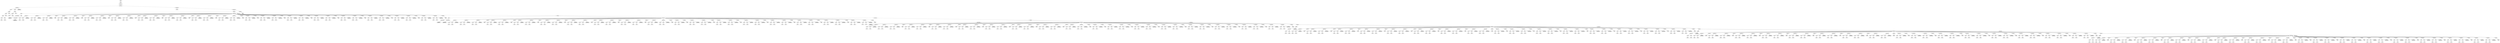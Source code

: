 digraph ASTGraph {
0 [ label="Program" ];
1 [ label="MainClass" ];
0 -> 1
2 [ label="BlockStatement" ];
1 -> 2
3 [ label="BlockStatement" ];
2 -> 3
4 [ label="MeggySetPixel" ];
3 -> 4
5 [ label="ByteCast" ];
4 -> 5
6 [ label="MinusExp" ];
5 -> 6
7 [ label="PlusExp" ];
6 -> 7
8 [ label="MulExp" ];
7 -> 8
9 [ label="ByteCast" ];
8 -> 9
10 [ label="IntLiteral\n0" ];
9 -> 10
11 [ label="ByteCast" ];
8 -> 11
12 [ label="IntLiteral\n0" ];
11 -> 12
13 [ label="IntLiteral\n0" ];
7 -> 13
14 [ label="IntLiteral\n0" ];
6 -> 14
15 [ label="ByteCast" ];
4 -> 15
16 [ label="MinusExp" ];
15 -> 16
17 [ label="MinusExp" ];
16 -> 17
18 [ label="IntLiteral\n4" ];
17 -> 18
19 [ label="IntLiteral\n3" ];
17 -> 19
20 [ label="IntLiteral\n1" ];
16 -> 20
21 [ label="ColorLiteral\nMeggy.Color.RED" ];
4 -> 21
22 [ label="WhileStatement" ];
3 -> 22
23 [ label="TrueLiteral\ntrue" ];
22 -> 23
24 [ label="BlockStatement" ];
22 -> 24
25 [ label="IfStatement" ];
24 -> 25
26 [ label="AndExp" ];
25 -> 26
27 [ label="MeggyCheckButton" ];
26 -> 27
28 [ label="ButtonLiteral\nMeggy.Button.Up" ];
27 -> 28
29 [ label="NotExp" ];
26 -> 29
30 [ label="MeggyCheckButton" ];
29 -> 30
31 [ label="ButtonLiteral\nMeggy.Button.Right" ];
30 -> 31
32 [ label="BlockStatement" ];
25 -> 32
33 [ label="MeggySetPixel" ];
32 -> 33
34 [ label="ByteCast" ];
33 -> 34
35 [ label="IntLiteral\n0" ];
34 -> 35
36 [ label="ByteCast" ];
33 -> 36
37 [ label="IntLiteral\n0" ];
36 -> 37
38 [ label="ColorLiteral\nMeggy.Color.DARK" ];
33 -> 38
39 [ label="MeggySetPixel" ];
32 -> 39
40 [ label="ByteCast" ];
39 -> 40
41 [ label="IntLiteral\n0" ];
40 -> 41
42 [ label="ByteCast" ];
39 -> 42
43 [ label="IntLiteral\n4" ];
42 -> 43
44 [ label="ColorLiteral\nMeggy.Color.DARK" ];
39 -> 44
45 [ label="MeggySetPixel" ];
32 -> 45
46 [ label="ByteCast" ];
45 -> 46
47 [ label="IntLiteral\n0" ];
46 -> 47
48 [ label="ByteCast" ];
45 -> 48
49 [ label="IntLiteral\n7" ];
48 -> 49
50 [ label="ColorLiteral\nMeggy.Color.RED" ];
45 -> 50
51 [ label="MeggyDelay" ];
32 -> 51
52 [ label="IntLiteral\n256" ];
51 -> 52
53 [ label="MeggySetPixel" ];
32 -> 53
54 [ label="ByteCast" ];
53 -> 54
55 [ label="IntLiteral\n1" ];
54 -> 55
56 [ label="ByteCast" ];
53 -> 56
57 [ label="IntLiteral\n7" ];
56 -> 57
58 [ label="ColorLiteral\nMeggy.Color.RED" ];
53 -> 58
59 [ label="MeggySetPixel" ];
32 -> 59
60 [ label="ByteCast" ];
59 -> 60
61 [ label="IntLiteral\n0" ];
60 -> 61
62 [ label="ByteCast" ];
59 -> 62
63 [ label="IntLiteral\n7" ];
62 -> 63
64 [ label="ColorLiteral\nMeggy.Color.DARK" ];
59 -> 64
65 [ label="MeggyDelay" ];
32 -> 65
66 [ label="IntLiteral\n256" ];
65 -> 66
67 [ label="MeggySetPixel" ];
32 -> 67
68 [ label="ByteCast" ];
67 -> 68
69 [ label="IntLiteral\n2" ];
68 -> 69
70 [ label="ByteCast" ];
67 -> 70
71 [ label="IntLiteral\n7" ];
70 -> 71
72 [ label="ColorLiteral\nMeggy.Color.RED" ];
67 -> 72
73 [ label="MeggySetPixel" ];
32 -> 73
74 [ label="ByteCast" ];
73 -> 74
75 [ label="IntLiteral\n1" ];
74 -> 75
76 [ label="ByteCast" ];
73 -> 76
77 [ label="IntLiteral\n7" ];
76 -> 77
78 [ label="ColorLiteral\nMeggy.Color.DARK" ];
73 -> 78
79 [ label="MeggyDelay" ];
32 -> 79
80 [ label="IntLiteral\n256" ];
79 -> 80
81 [ label="MeggySetPixel" ];
32 -> 81
82 [ label="ByteCast" ];
81 -> 82
83 [ label="IntLiteral\n3" ];
82 -> 83
84 [ label="ByteCast" ];
81 -> 84
85 [ label="IntLiteral\n7" ];
84 -> 85
86 [ label="ColorLiteral\nMeggy.Color.RED" ];
81 -> 86
87 [ label="MeggySetPixel" ];
32 -> 87
88 [ label="ByteCast" ];
87 -> 88
89 [ label="IntLiteral\n2" ];
88 -> 89
90 [ label="ByteCast" ];
87 -> 90
91 [ label="IntLiteral\n7" ];
90 -> 91
92 [ label="ColorLiteral\nMeggy.Color.DARK" ];
87 -> 92
93 [ label="MeggyDelay" ];
32 -> 93
94 [ label="IntLiteral\n256" ];
93 -> 94
95 [ label="MeggySetPixel" ];
32 -> 95
96 [ label="ByteCast" ];
95 -> 96
97 [ label="IntLiteral\n4" ];
96 -> 97
98 [ label="ByteCast" ];
95 -> 98
99 [ label="IntLiteral\n7" ];
98 -> 99
100 [ label="ColorLiteral\nMeggy.Color.RED" ];
95 -> 100
101 [ label="MeggySetPixel" ];
32 -> 101
102 [ label="ByteCast" ];
101 -> 102
103 [ label="IntLiteral\n3" ];
102 -> 103
104 [ label="ByteCast" ];
101 -> 104
105 [ label="IntLiteral\n7" ];
104 -> 105
106 [ label="ColorLiteral\nMeggy.Color.DARK" ];
101 -> 106
107 [ label="MeggyDelay" ];
32 -> 107
108 [ label="IntLiteral\n256" ];
107 -> 108
109 [ label="MeggySetPixel" ];
32 -> 109
110 [ label="ByteCast" ];
109 -> 110
111 [ label="IntLiteral\n5" ];
110 -> 111
112 [ label="ByteCast" ];
109 -> 112
113 [ label="IntLiteral\n7" ];
112 -> 113
114 [ label="ColorLiteral\nMeggy.Color.RED" ];
109 -> 114
115 [ label="MeggySetPixel" ];
32 -> 115
116 [ label="ByteCast" ];
115 -> 116
117 [ label="IntLiteral\n4" ];
116 -> 117
118 [ label="ByteCast" ];
115 -> 118
119 [ label="IntLiteral\n7" ];
118 -> 119
120 [ label="ColorLiteral\nMeggy.Color.DARK" ];
115 -> 120
121 [ label="MeggyDelay" ];
32 -> 121
122 [ label="IntLiteral\n256" ];
121 -> 122
123 [ label="MeggySetPixel" ];
32 -> 123
124 [ label="ByteCast" ];
123 -> 124
125 [ label="IntLiteral\n6" ];
124 -> 125
126 [ label="ByteCast" ];
123 -> 126
127 [ label="IntLiteral\n7" ];
126 -> 127
128 [ label="ColorLiteral\nMeggy.Color.RED" ];
123 -> 128
129 [ label="MeggySetPixel" ];
32 -> 129
130 [ label="ByteCast" ];
129 -> 130
131 [ label="IntLiteral\n5" ];
130 -> 131
132 [ label="ByteCast" ];
129 -> 132
133 [ label="IntLiteral\n7" ];
132 -> 133
134 [ label="ColorLiteral\nMeggy.Color.DARK" ];
129 -> 134
135 [ label="MeggyDelay" ];
32 -> 135
136 [ label="IntLiteral\n256" ];
135 -> 136
137 [ label="MeggySetPixel" ];
32 -> 137
138 [ label="ByteCast" ];
137 -> 138
139 [ label="IntLiteral\n7" ];
138 -> 139
140 [ label="ByteCast" ];
137 -> 140
141 [ label="IntLiteral\n7" ];
140 -> 141
142 [ label="ColorLiteral\nMeggy.Color.RED" ];
137 -> 142
143 [ label="MeggySetPixel" ];
32 -> 143
144 [ label="ByteCast" ];
143 -> 144
145 [ label="IntLiteral\n6" ];
144 -> 145
146 [ label="ByteCast" ];
143 -> 146
147 [ label="IntLiteral\n7" ];
146 -> 147
148 [ label="ColorLiteral\nMeggy.Color.DARK" ];
143 -> 148
149 [ label="MeggyDelay" ];
32 -> 149
150 [ label="IntLiteral\n256" ];
149 -> 150
151 [ label="MeggySetPixel" ];
32 -> 151
152 [ label="ByteCast" ];
151 -> 152
153 [ label="IntLiteral\n7" ];
152 -> 153
154 [ label="ByteCast" ];
151 -> 154
155 [ label="IntLiteral\n7" ];
154 -> 155
156 [ label="ColorLiteral\nMeggy.Color.RED" ];
151 -> 156
157 [ label="MeggyDelay" ];
32 -> 157
158 [ label="IntLiteral\n256" ];
157 -> 158
159 [ label="MeggySetPixel" ];
32 -> 159
160 [ label="ByteCast" ];
159 -> 160
161 [ label="IntLiteral\n6" ];
160 -> 161
162 [ label="ByteCast" ];
159 -> 162
163 [ label="IntLiteral\n7" ];
162 -> 163
164 [ label="ColorLiteral\nMeggy.Color.RED" ];
159 -> 164
165 [ label="MeggySetPixel" ];
32 -> 165
166 [ label="ByteCast" ];
165 -> 166
167 [ label="IntLiteral\n7" ];
166 -> 167
168 [ label="ByteCast" ];
165 -> 168
169 [ label="IntLiteral\n7" ];
168 -> 169
170 [ label="ColorLiteral\nMeggy.Color.DARK" ];
165 -> 170
171 [ label="MeggyDelay" ];
32 -> 171
172 [ label="IntLiteral\n256" ];
171 -> 172
173 [ label="MeggySetPixel" ];
32 -> 173
174 [ label="ByteCast" ];
173 -> 174
175 [ label="IntLiteral\n5" ];
174 -> 175
176 [ label="ByteCast" ];
173 -> 176
177 [ label="IntLiteral\n7" ];
176 -> 177
178 [ label="ColorLiteral\nMeggy.Color.RED" ];
173 -> 178
179 [ label="MeggySetPixel" ];
32 -> 179
180 [ label="ByteCast" ];
179 -> 180
181 [ label="IntLiteral\n6" ];
180 -> 181
182 [ label="ByteCast" ];
179 -> 182
183 [ label="IntLiteral\n7" ];
182 -> 183
184 [ label="ColorLiteral\nMeggy.Color.DARK" ];
179 -> 184
185 [ label="MeggyDelay" ];
32 -> 185
186 [ label="IntLiteral\n256" ];
185 -> 186
187 [ label="MeggySetPixel" ];
32 -> 187
188 [ label="ByteCast" ];
187 -> 188
189 [ label="IntLiteral\n4" ];
188 -> 189
190 [ label="ByteCast" ];
187 -> 190
191 [ label="IntLiteral\n7" ];
190 -> 191
192 [ label="ColorLiteral\nMeggy.Color.RED" ];
187 -> 192
193 [ label="MeggySetPixel" ];
32 -> 193
194 [ label="ByteCast" ];
193 -> 194
195 [ label="IntLiteral\n5" ];
194 -> 195
196 [ label="ByteCast" ];
193 -> 196
197 [ label="IntLiteral\n7" ];
196 -> 197
198 [ label="ColorLiteral\nMeggy.Color.DARK" ];
193 -> 198
199 [ label="MeggyDelay" ];
32 -> 199
200 [ label="IntLiteral\n256" ];
199 -> 200
201 [ label="MeggySetPixel" ];
32 -> 201
202 [ label="ByteCast" ];
201 -> 202
203 [ label="IntLiteral\n3" ];
202 -> 203
204 [ label="ByteCast" ];
201 -> 204
205 [ label="IntLiteral\n7" ];
204 -> 205
206 [ label="ColorLiteral\nMeggy.Color.RED" ];
201 -> 206
207 [ label="MeggySetPixel" ];
32 -> 207
208 [ label="ByteCast" ];
207 -> 208
209 [ label="IntLiteral\n4" ];
208 -> 209
210 [ label="ByteCast" ];
207 -> 210
211 [ label="IntLiteral\n7" ];
210 -> 211
212 [ label="ColorLiteral\nMeggy.Color.DARK" ];
207 -> 212
213 [ label="MeggyDelay" ];
32 -> 213
214 [ label="IntLiteral\n256" ];
213 -> 214
215 [ label="MeggySetPixel" ];
32 -> 215
216 [ label="ByteCast" ];
215 -> 216
217 [ label="IntLiteral\n2" ];
216 -> 217
218 [ label="ByteCast" ];
215 -> 218
219 [ label="IntLiteral\n7" ];
218 -> 219
220 [ label="ColorLiteral\nMeggy.Color.RED" ];
215 -> 220
221 [ label="MeggySetPixel" ];
32 -> 221
222 [ label="ByteCast" ];
221 -> 222
223 [ label="IntLiteral\n3" ];
222 -> 223
224 [ label="ByteCast" ];
221 -> 224
225 [ label="IntLiteral\n7" ];
224 -> 225
226 [ label="ColorLiteral\nMeggy.Color.DARK" ];
221 -> 226
227 [ label="MeggyDelay" ];
32 -> 227
228 [ label="IntLiteral\n256" ];
227 -> 228
229 [ label="MeggySetPixel" ];
32 -> 229
230 [ label="ByteCast" ];
229 -> 230
231 [ label="IntLiteral\n1" ];
230 -> 231
232 [ label="ByteCast" ];
229 -> 232
233 [ label="IntLiteral\n7" ];
232 -> 233
234 [ label="ColorLiteral\nMeggy.Color.RED" ];
229 -> 234
235 [ label="MeggySetPixel" ];
32 -> 235
236 [ label="ByteCast" ];
235 -> 236
237 [ label="IntLiteral\n2" ];
236 -> 237
238 [ label="ByteCast" ];
235 -> 238
239 [ label="IntLiteral\n7" ];
238 -> 239
240 [ label="ColorLiteral\nMeggy.Color.DARK" ];
235 -> 240
241 [ label="MeggyDelay" ];
32 -> 241
242 [ label="IntLiteral\n256" ];
241 -> 242
243 [ label="MeggySetPixel" ];
32 -> 243
244 [ label="ByteCast" ];
243 -> 244
245 [ label="IntLiteral\n0" ];
244 -> 245
246 [ label="ByteCast" ];
243 -> 246
247 [ label="IntLiteral\n7" ];
246 -> 247
248 [ label="ColorLiteral\nMeggy.Color.RED" ];
243 -> 248
249 [ label="MeggySetPixel" ];
32 -> 249
250 [ label="ByteCast" ];
249 -> 250
251 [ label="IntLiteral\n1" ];
250 -> 251
252 [ label="ByteCast" ];
249 -> 252
253 [ label="IntLiteral\n7" ];
252 -> 253
254 [ label="ColorLiteral\nMeggy.Color.DARK" ];
249 -> 254
255 [ label="MeggyDelay" ];
32 -> 255
256 [ label="IntLiteral\n256" ];
255 -> 256
257 [ label="BlockStatement" ];
25 -> 257
258 [ label="IfStatement" ];
257 -> 258
259 [ label="AndExp" ];
258 -> 259
260 [ label="MeggyCheckButton" ];
259 -> 260
261 [ label="ButtonLiteral\nMeggy.Button.Up" ];
260 -> 261
262 [ label="MeggyCheckButton" ];
259 -> 262
263 [ label="ButtonLiteral\nMeggy.Button.Right" ];
262 -> 263
264 [ label="BlockStatement" ];
258 -> 264
265 [ label="MeggySetPixel" ];
264 -> 265
266 [ label="ByteCast" ];
265 -> 266
267 [ label="IntLiteral\n0" ];
266 -> 267
268 [ label="ByteCast" ];
265 -> 268
269 [ label="IntLiteral\n0" ];
268 -> 269
270 [ label="ColorLiteral\nMeggy.Color.DARK" ];
265 -> 270
271 [ label="MeggySetPixel" ];
264 -> 271
272 [ label="ByteCast" ];
271 -> 272
273 [ label="IntLiteral\n0" ];
272 -> 273
274 [ label="ByteCast" ];
271 -> 274
275 [ label="IntLiteral\n7" ];
274 -> 275
276 [ label="ColorLiteral\nMeggy.Color.DARK" ];
271 -> 276
277 [ label="MeggySetPixel" ];
264 -> 277
278 [ label="ByteCast" ];
277 -> 278
279 [ label="IntLiteral\n0" ];
278 -> 279
280 [ label="ByteCast" ];
277 -> 280
281 [ label="IntLiteral\n4" ];
280 -> 281
282 [ label="ColorLiteral\nMeggy.Color.RED" ];
277 -> 282
283 [ label="MeggyDelay" ];
264 -> 283
284 [ label="IntLiteral\n256" ];
283 -> 284
285 [ label="MeggySetPixel" ];
264 -> 285
286 [ label="ByteCast" ];
285 -> 286
287 [ label="IntLiteral\n1" ];
286 -> 287
288 [ label="ByteCast" ];
285 -> 288
289 [ label="IntLiteral\n4" ];
288 -> 289
290 [ label="ColorLiteral\nMeggy.Color.RED" ];
285 -> 290
291 [ label="MeggySetPixel" ];
264 -> 291
292 [ label="ByteCast" ];
291 -> 292
293 [ label="IntLiteral\n0" ];
292 -> 293
294 [ label="ByteCast" ];
291 -> 294
295 [ label="IntLiteral\n4" ];
294 -> 295
296 [ label="ColorLiteral\nMeggy.Color.DARK" ];
291 -> 296
297 [ label="MeggyDelay" ];
264 -> 297
298 [ label="IntLiteral\n256" ];
297 -> 298
299 [ label="MeggySetPixel" ];
264 -> 299
300 [ label="ByteCast" ];
299 -> 300
301 [ label="IntLiteral\n2" ];
300 -> 301
302 [ label="ByteCast" ];
299 -> 302
303 [ label="IntLiteral\n4" ];
302 -> 303
304 [ label="ColorLiteral\nMeggy.Color.RED" ];
299 -> 304
305 [ label="MeggySetPixel" ];
264 -> 305
306 [ label="ByteCast" ];
305 -> 306
307 [ label="IntLiteral\n1" ];
306 -> 307
308 [ label="ByteCast" ];
305 -> 308
309 [ label="IntLiteral\n4" ];
308 -> 309
310 [ label="ColorLiteral\nMeggy.Color.DARK" ];
305 -> 310
311 [ label="MeggyDelay" ];
264 -> 311
312 [ label="IntLiteral\n256" ];
311 -> 312
313 [ label="MeggySetPixel" ];
264 -> 313
314 [ label="ByteCast" ];
313 -> 314
315 [ label="IntLiteral\n3" ];
314 -> 315
316 [ label="ByteCast" ];
313 -> 316
317 [ label="IntLiteral\n4" ];
316 -> 317
318 [ label="ColorLiteral\nMeggy.Color.RED" ];
313 -> 318
319 [ label="MeggySetPixel" ];
264 -> 319
320 [ label="ByteCast" ];
319 -> 320
321 [ label="IntLiteral\n2" ];
320 -> 321
322 [ label="ByteCast" ];
319 -> 322
323 [ label="IntLiteral\n4" ];
322 -> 323
324 [ label="ColorLiteral\nMeggy.Color.DARK" ];
319 -> 324
325 [ label="MeggyDelay" ];
264 -> 325
326 [ label="IntLiteral\n256" ];
325 -> 326
327 [ label="MeggySetPixel" ];
264 -> 327
328 [ label="ByteCast" ];
327 -> 328
329 [ label="IntLiteral\n4" ];
328 -> 329
330 [ label="ByteCast" ];
327 -> 330
331 [ label="IntLiteral\n4" ];
330 -> 331
332 [ label="ColorLiteral\nMeggy.Color.RED" ];
327 -> 332
333 [ label="MeggySetPixel" ];
264 -> 333
334 [ label="ByteCast" ];
333 -> 334
335 [ label="IntLiteral\n3" ];
334 -> 335
336 [ label="ByteCast" ];
333 -> 336
337 [ label="IntLiteral\n4" ];
336 -> 337
338 [ label="ColorLiteral\nMeggy.Color.DARK" ];
333 -> 338
339 [ label="MeggyDelay" ];
264 -> 339
340 [ label="IntLiteral\n256" ];
339 -> 340
341 [ label="MeggySetPixel" ];
264 -> 341
342 [ label="ByteCast" ];
341 -> 342
343 [ label="IntLiteral\n5" ];
342 -> 343
344 [ label="ByteCast" ];
341 -> 344
345 [ label="IntLiteral\n4" ];
344 -> 345
346 [ label="ColorLiteral\nMeggy.Color.RED" ];
341 -> 346
347 [ label="MeggySetPixel" ];
264 -> 347
348 [ label="ByteCast" ];
347 -> 348
349 [ label="IntLiteral\n4" ];
348 -> 349
350 [ label="ByteCast" ];
347 -> 350
351 [ label="IntLiteral\n4" ];
350 -> 351
352 [ label="ColorLiteral\nMeggy.Color.DARK" ];
347 -> 352
353 [ label="MeggyDelay" ];
264 -> 353
354 [ label="IntLiteral\n256" ];
353 -> 354
355 [ label="MeggySetPixel" ];
264 -> 355
356 [ label="ByteCast" ];
355 -> 356
357 [ label="IntLiteral\n6" ];
356 -> 357
358 [ label="ByteCast" ];
355 -> 358
359 [ label="IntLiteral\n4" ];
358 -> 359
360 [ label="ColorLiteral\nMeggy.Color.RED" ];
355 -> 360
361 [ label="MeggySetPixel" ];
264 -> 361
362 [ label="ByteCast" ];
361 -> 362
363 [ label="IntLiteral\n5" ];
362 -> 363
364 [ label="ByteCast" ];
361 -> 364
365 [ label="IntLiteral\n4" ];
364 -> 365
366 [ label="ColorLiteral\nMeggy.Color.DARK" ];
361 -> 366
367 [ label="MeggyDelay" ];
264 -> 367
368 [ label="IntLiteral\n256" ];
367 -> 368
369 [ label="MeggySetPixel" ];
264 -> 369
370 [ label="ByteCast" ];
369 -> 370
371 [ label="IntLiteral\n7" ];
370 -> 371
372 [ label="ByteCast" ];
369 -> 372
373 [ label="IntLiteral\n4" ];
372 -> 373
374 [ label="ColorLiteral\nMeggy.Color.RED" ];
369 -> 374
375 [ label="MeggySetPixel" ];
264 -> 375
376 [ label="ByteCast" ];
375 -> 376
377 [ label="IntLiteral\n6" ];
376 -> 377
378 [ label="ByteCast" ];
375 -> 378
379 [ label="IntLiteral\n4" ];
378 -> 379
380 [ label="ColorLiteral\nMeggy.Color.DARK" ];
375 -> 380
381 [ label="MeggyDelay" ];
264 -> 381
382 [ label="IntLiteral\n256" ];
381 -> 382
383 [ label="MeggySetPixel" ];
264 -> 383
384 [ label="ByteCast" ];
383 -> 384
385 [ label="IntLiteral\n7" ];
384 -> 385
386 [ label="ByteCast" ];
383 -> 386
387 [ label="IntLiteral\n4" ];
386 -> 387
388 [ label="ColorLiteral\nMeggy.Color.RED" ];
383 -> 388
389 [ label="MeggyDelay" ];
264 -> 389
390 [ label="IntLiteral\n256" ];
389 -> 390
391 [ label="MeggySetPixel" ];
264 -> 391
392 [ label="ByteCast" ];
391 -> 392
393 [ label="IntLiteral\n6" ];
392 -> 393
394 [ label="ByteCast" ];
391 -> 394
395 [ label="IntLiteral\n4" ];
394 -> 395
396 [ label="ColorLiteral\nMeggy.Color.RED" ];
391 -> 396
397 [ label="MeggySetPixel" ];
264 -> 397
398 [ label="ByteCast" ];
397 -> 398
399 [ label="IntLiteral\n7" ];
398 -> 399
400 [ label="ByteCast" ];
397 -> 400
401 [ label="IntLiteral\n4" ];
400 -> 401
402 [ label="ColorLiteral\nMeggy.Color.DARK" ];
397 -> 402
403 [ label="MeggyDelay" ];
264 -> 403
404 [ label="IntLiteral\n256" ];
403 -> 404
405 [ label="MeggySetPixel" ];
264 -> 405
406 [ label="ByteCast" ];
405 -> 406
407 [ label="IntLiteral\n5" ];
406 -> 407
408 [ label="ByteCast" ];
405 -> 408
409 [ label="IntLiteral\n4" ];
408 -> 409
410 [ label="ColorLiteral\nMeggy.Color.RED" ];
405 -> 410
411 [ label="MeggySetPixel" ];
264 -> 411
412 [ label="ByteCast" ];
411 -> 412
413 [ label="IntLiteral\n6" ];
412 -> 413
414 [ label="ByteCast" ];
411 -> 414
415 [ label="IntLiteral\n4" ];
414 -> 415
416 [ label="ColorLiteral\nMeggy.Color.DARK" ];
411 -> 416
417 [ label="MeggyDelay" ];
264 -> 417
418 [ label="IntLiteral\n256" ];
417 -> 418
419 [ label="MeggySetPixel" ];
264 -> 419
420 [ label="ByteCast" ];
419 -> 420
421 [ label="IntLiteral\n4" ];
420 -> 421
422 [ label="ByteCast" ];
419 -> 422
423 [ label="IntLiteral\n4" ];
422 -> 423
424 [ label="ColorLiteral\nMeggy.Color.RED" ];
419 -> 424
425 [ label="MeggySetPixel" ];
264 -> 425
426 [ label="ByteCast" ];
425 -> 426
427 [ label="IntLiteral\n5" ];
426 -> 427
428 [ label="ByteCast" ];
425 -> 428
429 [ label="IntLiteral\n4" ];
428 -> 429
430 [ label="ColorLiteral\nMeggy.Color.DARK" ];
425 -> 430
431 [ label="MeggyDelay" ];
264 -> 431
432 [ label="IntLiteral\n256" ];
431 -> 432
433 [ label="MeggySetPixel" ];
264 -> 433
434 [ label="ByteCast" ];
433 -> 434
435 [ label="IntLiteral\n3" ];
434 -> 435
436 [ label="ByteCast" ];
433 -> 436
437 [ label="IntLiteral\n4" ];
436 -> 437
438 [ label="ColorLiteral\nMeggy.Color.RED" ];
433 -> 438
439 [ label="MeggySetPixel" ];
264 -> 439
440 [ label="ByteCast" ];
439 -> 440
441 [ label="IntLiteral\n4" ];
440 -> 441
442 [ label="ByteCast" ];
439 -> 442
443 [ label="IntLiteral\n4" ];
442 -> 443
444 [ label="ColorLiteral\nMeggy.Color.DARK" ];
439 -> 444
445 [ label="MeggyDelay" ];
264 -> 445
446 [ label="IntLiteral\n256" ];
445 -> 446
447 [ label="MeggySetPixel" ];
264 -> 447
448 [ label="ByteCast" ];
447 -> 448
449 [ label="IntLiteral\n2" ];
448 -> 449
450 [ label="ByteCast" ];
447 -> 450
451 [ label="IntLiteral\n4" ];
450 -> 451
452 [ label="ColorLiteral\nMeggy.Color.RED" ];
447 -> 452
453 [ label="MeggySetPixel" ];
264 -> 453
454 [ label="ByteCast" ];
453 -> 454
455 [ label="IntLiteral\n3" ];
454 -> 455
456 [ label="ByteCast" ];
453 -> 456
457 [ label="IntLiteral\n4" ];
456 -> 457
458 [ label="ColorLiteral\nMeggy.Color.DARK" ];
453 -> 458
459 [ label="MeggyDelay" ];
264 -> 459
460 [ label="IntLiteral\n256" ];
459 -> 460
461 [ label="MeggySetPixel" ];
264 -> 461
462 [ label="ByteCast" ];
461 -> 462
463 [ label="IntLiteral\n1" ];
462 -> 463
464 [ label="ByteCast" ];
461 -> 464
465 [ label="IntLiteral\n4" ];
464 -> 465
466 [ label="ColorLiteral\nMeggy.Color.RED" ];
461 -> 466
467 [ label="MeggySetPixel" ];
264 -> 467
468 [ label="ByteCast" ];
467 -> 468
469 [ label="IntLiteral\n2" ];
468 -> 469
470 [ label="ByteCast" ];
467 -> 470
471 [ label="IntLiteral\n4" ];
470 -> 471
472 [ label="ColorLiteral\nMeggy.Color.DARK" ];
467 -> 472
473 [ label="MeggyDelay" ];
264 -> 473
474 [ label="IntLiteral\n256" ];
473 -> 474
475 [ label="MeggySetPixel" ];
264 -> 475
476 [ label="ByteCast" ];
475 -> 476
477 [ label="IntLiteral\n0" ];
476 -> 477
478 [ label="ByteCast" ];
475 -> 478
479 [ label="IntLiteral\n4" ];
478 -> 479
480 [ label="ColorLiteral\nMeggy.Color.RED" ];
475 -> 480
481 [ label="MeggySetPixel" ];
264 -> 481
482 [ label="ByteCast" ];
481 -> 482
483 [ label="IntLiteral\n1" ];
482 -> 483
484 [ label="ByteCast" ];
481 -> 484
485 [ label="IntLiteral\n4" ];
484 -> 485
486 [ label="ColorLiteral\nMeggy.Color.DARK" ];
481 -> 486
487 [ label="MeggyDelay" ];
264 -> 487
488 [ label="IntLiteral\n256" ];
487 -> 488
489 [ label="BlockStatement" ];
258 -> 489
490 [ label="IfStatement" ];
489 -> 490
491 [ label="MeggyCheckButton" ];
490 -> 491
492 [ label="ButtonLiteral\nMeggy.Button.Down" ];
491 -> 492
493 [ label="BlockStatement" ];
490 -> 493
494 [ label="MeggySetPixel" ];
493 -> 494
495 [ label="ByteCast" ];
494 -> 495
496 [ label="IntLiteral\n0" ];
495 -> 496
497 [ label="ByteCast" ];
494 -> 497
498 [ label="IntLiteral\n4" ];
497 -> 498
499 [ label="ColorLiteral\nMeggy.Color.DARK" ];
494 -> 499
500 [ label="MeggySetPixel" ];
493 -> 500
501 [ label="ByteCast" ];
500 -> 501
502 [ label="IntLiteral\n0" ];
501 -> 502
503 [ label="ByteCast" ];
500 -> 503
504 [ label="IntLiteral\n7" ];
503 -> 504
505 [ label="ColorLiteral\nMeggy.Color.DARK" ];
500 -> 505
506 [ label="MeggySetPixel" ];
493 -> 506
507 [ label="ByteCast" ];
506 -> 507
508 [ label="IntLiteral\n0" ];
507 -> 508
509 [ label="ByteCast" ];
506 -> 509
510 [ label="IntLiteral\n0" ];
509 -> 510
511 [ label="ColorLiteral\nMeggy.Color.RED" ];
506 -> 511
512 [ label="MeggyDelay" ];
493 -> 512
513 [ label="IntLiteral\n256" ];
512 -> 513
514 [ label="MeggySetPixel" ];
493 -> 514
515 [ label="ByteCast" ];
514 -> 515
516 [ label="IntLiteral\n1" ];
515 -> 516
517 [ label="ByteCast" ];
514 -> 517
518 [ label="IntLiteral\n0" ];
517 -> 518
519 [ label="ColorLiteral\nMeggy.Color.RED" ];
514 -> 519
520 [ label="MeggySetPixel" ];
493 -> 520
521 [ label="ByteCast" ];
520 -> 521
522 [ label="IntLiteral\n0" ];
521 -> 522
523 [ label="ByteCast" ];
520 -> 523
524 [ label="IntLiteral\n0" ];
523 -> 524
525 [ label="ColorLiteral\nMeggy.Color.DARK" ];
520 -> 525
526 [ label="MeggyDelay" ];
493 -> 526
527 [ label="IntLiteral\n256" ];
526 -> 527
528 [ label="MeggySetPixel" ];
493 -> 528
529 [ label="ByteCast" ];
528 -> 529
530 [ label="IntLiteral\n2" ];
529 -> 530
531 [ label="ByteCast" ];
528 -> 531
532 [ label="IntLiteral\n0" ];
531 -> 532
533 [ label="ColorLiteral\nMeggy.Color.RED" ];
528 -> 533
534 [ label="MeggySetPixel" ];
493 -> 534
535 [ label="ByteCast" ];
534 -> 535
536 [ label="IntLiteral\n1" ];
535 -> 536
537 [ label="ByteCast" ];
534 -> 537
538 [ label="IntLiteral\n0" ];
537 -> 538
539 [ label="ColorLiteral\nMeggy.Color.DARK" ];
534 -> 539
540 [ label="MeggyDelay" ];
493 -> 540
541 [ label="IntLiteral\n256" ];
540 -> 541
542 [ label="MeggySetPixel" ];
493 -> 542
543 [ label="ByteCast" ];
542 -> 543
544 [ label="IntLiteral\n3" ];
543 -> 544
545 [ label="ByteCast" ];
542 -> 545
546 [ label="IntLiteral\n0" ];
545 -> 546
547 [ label="ColorLiteral\nMeggy.Color.RED" ];
542 -> 547
548 [ label="MeggySetPixel" ];
493 -> 548
549 [ label="ByteCast" ];
548 -> 549
550 [ label="IntLiteral\n2" ];
549 -> 550
551 [ label="ByteCast" ];
548 -> 551
552 [ label="IntLiteral\n0" ];
551 -> 552
553 [ label="ColorLiteral\nMeggy.Color.DARK" ];
548 -> 553
554 [ label="MeggyDelay" ];
493 -> 554
555 [ label="IntLiteral\n256" ];
554 -> 555
556 [ label="MeggySetPixel" ];
493 -> 556
557 [ label="ByteCast" ];
556 -> 557
558 [ label="IntLiteral\n4" ];
557 -> 558
559 [ label="ByteCast" ];
556 -> 559
560 [ label="IntLiteral\n0" ];
559 -> 560
561 [ label="ColorLiteral\nMeggy.Color.RED" ];
556 -> 561
562 [ label="MeggySetPixel" ];
493 -> 562
563 [ label="ByteCast" ];
562 -> 563
564 [ label="IntLiteral\n3" ];
563 -> 564
565 [ label="ByteCast" ];
562 -> 565
566 [ label="IntLiteral\n0" ];
565 -> 566
567 [ label="ColorLiteral\nMeggy.Color.DARK" ];
562 -> 567
568 [ label="MeggyDelay" ];
493 -> 568
569 [ label="IntLiteral\n256" ];
568 -> 569
570 [ label="MeggySetPixel" ];
493 -> 570
571 [ label="ByteCast" ];
570 -> 571
572 [ label="IntLiteral\n5" ];
571 -> 572
573 [ label="ByteCast" ];
570 -> 573
574 [ label="IntLiteral\n0" ];
573 -> 574
575 [ label="ColorLiteral\nMeggy.Color.RED" ];
570 -> 575
576 [ label="MeggySetPixel" ];
493 -> 576
577 [ label="ByteCast" ];
576 -> 577
578 [ label="IntLiteral\n4" ];
577 -> 578
579 [ label="ByteCast" ];
576 -> 579
580 [ label="IntLiteral\n0" ];
579 -> 580
581 [ label="ColorLiteral\nMeggy.Color.DARK" ];
576 -> 581
582 [ label="MeggyDelay" ];
493 -> 582
583 [ label="IntLiteral\n256" ];
582 -> 583
584 [ label="MeggySetPixel" ];
493 -> 584
585 [ label="ByteCast" ];
584 -> 585
586 [ label="IntLiteral\n6" ];
585 -> 586
587 [ label="ByteCast" ];
584 -> 587
588 [ label="IntLiteral\n0" ];
587 -> 588
589 [ label="ColorLiteral\nMeggy.Color.RED" ];
584 -> 589
590 [ label="MeggySetPixel" ];
493 -> 590
591 [ label="ByteCast" ];
590 -> 591
592 [ label="IntLiteral\n5" ];
591 -> 592
593 [ label="ByteCast" ];
590 -> 593
594 [ label="IntLiteral\n0" ];
593 -> 594
595 [ label="ColorLiteral\nMeggy.Color.DARK" ];
590 -> 595
596 [ label="MeggyDelay" ];
493 -> 596
597 [ label="IntLiteral\n256" ];
596 -> 597
598 [ label="MeggySetPixel" ];
493 -> 598
599 [ label="ByteCast" ];
598 -> 599
600 [ label="IntLiteral\n7" ];
599 -> 600
601 [ label="ByteCast" ];
598 -> 601
602 [ label="IntLiteral\n0" ];
601 -> 602
603 [ label="ColorLiteral\nMeggy.Color.RED" ];
598 -> 603
604 [ label="MeggySetPixel" ];
493 -> 604
605 [ label="ByteCast" ];
604 -> 605
606 [ label="IntLiteral\n6" ];
605 -> 606
607 [ label="ByteCast" ];
604 -> 607
608 [ label="IntLiteral\n0" ];
607 -> 608
609 [ label="ColorLiteral\nMeggy.Color.DARK" ];
604 -> 609
610 [ label="MeggyDelay" ];
493 -> 610
611 [ label="IntLiteral\n256" ];
610 -> 611
612 [ label="MeggySetPixel" ];
493 -> 612
613 [ label="ByteCast" ];
612 -> 613
614 [ label="IntLiteral\n7" ];
613 -> 614
615 [ label="ByteCast" ];
612 -> 615
616 [ label="IntLiteral\n0" ];
615 -> 616
617 [ label="ColorLiteral\nMeggy.Color.RED" ];
612 -> 617
618 [ label="MeggyDelay" ];
493 -> 618
619 [ label="IntLiteral\n256" ];
618 -> 619
620 [ label="MeggySetPixel" ];
493 -> 620
621 [ label="ByteCast" ];
620 -> 621
622 [ label="IntLiteral\n6" ];
621 -> 622
623 [ label="ByteCast" ];
620 -> 623
624 [ label="IntLiteral\n0" ];
623 -> 624
625 [ label="ColorLiteral\nMeggy.Color.RED" ];
620 -> 625
626 [ label="MeggySetPixel" ];
493 -> 626
627 [ label="ByteCast" ];
626 -> 627
628 [ label="IntLiteral\n7" ];
627 -> 628
629 [ label="ByteCast" ];
626 -> 629
630 [ label="IntLiteral\n0" ];
629 -> 630
631 [ label="ColorLiteral\nMeggy.Color.DARK" ];
626 -> 631
632 [ label="MeggyDelay" ];
493 -> 632
633 [ label="IntLiteral\n256" ];
632 -> 633
634 [ label="MeggySetPixel" ];
493 -> 634
635 [ label="ByteCast" ];
634 -> 635
636 [ label="IntLiteral\n5" ];
635 -> 636
637 [ label="ByteCast" ];
634 -> 637
638 [ label="IntLiteral\n0" ];
637 -> 638
639 [ label="ColorLiteral\nMeggy.Color.RED" ];
634 -> 639
640 [ label="MeggySetPixel" ];
493 -> 640
641 [ label="ByteCast" ];
640 -> 641
642 [ label="IntLiteral\n6" ];
641 -> 642
643 [ label="ByteCast" ];
640 -> 643
644 [ label="IntLiteral\n0" ];
643 -> 644
645 [ label="ColorLiteral\nMeggy.Color.DARK" ];
640 -> 645
646 [ label="MeggyDelay" ];
493 -> 646
647 [ label="IntLiteral\n256" ];
646 -> 647
648 [ label="MeggySetPixel" ];
493 -> 648
649 [ label="ByteCast" ];
648 -> 649
650 [ label="IntLiteral\n4" ];
649 -> 650
651 [ label="ByteCast" ];
648 -> 651
652 [ label="IntLiteral\n0" ];
651 -> 652
653 [ label="ColorLiteral\nMeggy.Color.RED" ];
648 -> 653
654 [ label="MeggySetPixel" ];
493 -> 654
655 [ label="ByteCast" ];
654 -> 655
656 [ label="IntLiteral\n5" ];
655 -> 656
657 [ label="ByteCast" ];
654 -> 657
658 [ label="IntLiteral\n0" ];
657 -> 658
659 [ label="ColorLiteral\nMeggy.Color.DARK" ];
654 -> 659
660 [ label="MeggyDelay" ];
493 -> 660
661 [ label="IntLiteral\n256" ];
660 -> 661
662 [ label="MeggySetPixel" ];
493 -> 662
663 [ label="ByteCast" ];
662 -> 663
664 [ label="IntLiteral\n3" ];
663 -> 664
665 [ label="ByteCast" ];
662 -> 665
666 [ label="IntLiteral\n0" ];
665 -> 666
667 [ label="ColorLiteral\nMeggy.Color.RED" ];
662 -> 667
668 [ label="MeggySetPixel" ];
493 -> 668
669 [ label="ByteCast" ];
668 -> 669
670 [ label="IntLiteral\n4" ];
669 -> 670
671 [ label="ByteCast" ];
668 -> 671
672 [ label="IntLiteral\n0" ];
671 -> 672
673 [ label="ColorLiteral\nMeggy.Color.DARK" ];
668 -> 673
674 [ label="MeggyDelay" ];
493 -> 674
675 [ label="IntLiteral\n256" ];
674 -> 675
676 [ label="MeggySetPixel" ];
493 -> 676
677 [ label="ByteCast" ];
676 -> 677
678 [ label="IntLiteral\n2" ];
677 -> 678
679 [ label="ByteCast" ];
676 -> 679
680 [ label="IntLiteral\n0" ];
679 -> 680
681 [ label="ColorLiteral\nMeggy.Color.RED" ];
676 -> 681
682 [ label="MeggySetPixel" ];
493 -> 682
683 [ label="ByteCast" ];
682 -> 683
684 [ label="IntLiteral\n3" ];
683 -> 684
685 [ label="ByteCast" ];
682 -> 685
686 [ label="IntLiteral\n0" ];
685 -> 686
687 [ label="ColorLiteral\nMeggy.Color.DARK" ];
682 -> 687
688 [ label="MeggyDelay" ];
493 -> 688
689 [ label="IntLiteral\n256" ];
688 -> 689
690 [ label="MeggySetPixel" ];
493 -> 690
691 [ label="ByteCast" ];
690 -> 691
692 [ label="IntLiteral\n1" ];
691 -> 692
693 [ label="ByteCast" ];
690 -> 693
694 [ label="IntLiteral\n0" ];
693 -> 694
695 [ label="ColorLiteral\nMeggy.Color.RED" ];
690 -> 695
696 [ label="MeggySetPixel" ];
493 -> 696
697 [ label="ByteCast" ];
696 -> 697
698 [ label="IntLiteral\n2" ];
697 -> 698
699 [ label="ByteCast" ];
696 -> 699
700 [ label="IntLiteral\n0" ];
699 -> 700
701 [ label="ColorLiteral\nMeggy.Color.DARK" ];
696 -> 701
702 [ label="MeggyDelay" ];
493 -> 702
703 [ label="IntLiteral\n256" ];
702 -> 703
704 [ label="MeggySetPixel" ];
493 -> 704
705 [ label="ByteCast" ];
704 -> 705
706 [ label="IntLiteral\n0" ];
705 -> 706
707 [ label="ByteCast" ];
704 -> 707
708 [ label="IntLiteral\n0" ];
707 -> 708
709 [ label="ColorLiteral\nMeggy.Color.RED" ];
704 -> 709
710 [ label="MeggySetPixel" ];
493 -> 710
711 [ label="ByteCast" ];
710 -> 711
712 [ label="IntLiteral\n1" ];
711 -> 712
713 [ label="ByteCast" ];
710 -> 713
714 [ label="IntLiteral\n0" ];
713 -> 714
715 [ label="ColorLiteral\nMeggy.Color.DARK" ];
710 -> 715
716 [ label="MeggyDelay" ];
493 -> 716
717 [ label="IntLiteral\n256" ];
716 -> 717
718 [ label="BlockStatement" ];
490 -> 718
719 [ label="IfStatement" ];
718 -> 719
720 [ label="EqualExp" ];
719 -> 720
721 [ label="MeggyGetPixel" ];
720 -> 721
722 [ label="ByteCast" ];
721 -> 722
723 [ label="IntLiteral\n0" ];
722 -> 723
724 [ label="ByteCast" ];
721 -> 724
725 [ label="IntLiteral\n0" ];
724 -> 725
726 [ label="ColorLiteral\nMeggy.Color.RED" ];
720 -> 726
727 [ label="BlockStatement" ];
719 -> 727
728 [ label="MeggySetPixel" ];
727 -> 728
729 [ label="ByteCast" ];
728 -> 729
730 [ label="IntLiteral\n0" ];
729 -> 730
731 [ label="ByteCast" ];
728 -> 731
732 [ label="IntLiteral\n0" ];
731 -> 732
733 [ label="ColorLiteral\nMeggy.Color.RED" ];
728 -> 733
734 [ label="MeggyDelay" ];
727 -> 734
735 [ label="IntLiteral\n256" ];
734 -> 735
736 [ label="MeggySetPixel" ];
727 -> 736
737 [ label="ByteCast" ];
736 -> 737
738 [ label="IntLiteral\n1" ];
737 -> 738
739 [ label="ByteCast" ];
736 -> 739
740 [ label="IntLiteral\n0" ];
739 -> 740
741 [ label="ColorLiteral\nMeggy.Color.RED" ];
736 -> 741
742 [ label="MeggySetPixel" ];
727 -> 742
743 [ label="ByteCast" ];
742 -> 743
744 [ label="IntLiteral\n0" ];
743 -> 744
745 [ label="ByteCast" ];
742 -> 745
746 [ label="IntLiteral\n0" ];
745 -> 746
747 [ label="ColorLiteral\nMeggy.Color.DARK" ];
742 -> 747
748 [ label="MeggyDelay" ];
727 -> 748
749 [ label="IntLiteral\n256" ];
748 -> 749
750 [ label="MeggySetPixel" ];
727 -> 750
751 [ label="ByteCast" ];
750 -> 751
752 [ label="IntLiteral\n2" ];
751 -> 752
753 [ label="ByteCast" ];
750 -> 753
754 [ label="IntLiteral\n0" ];
753 -> 754
755 [ label="ColorLiteral\nMeggy.Color.RED" ];
750 -> 755
756 [ label="MeggySetPixel" ];
727 -> 756
757 [ label="ByteCast" ];
756 -> 757
758 [ label="IntLiteral\n1" ];
757 -> 758
759 [ label="ByteCast" ];
756 -> 759
760 [ label="IntLiteral\n0" ];
759 -> 760
761 [ label="ColorLiteral\nMeggy.Color.DARK" ];
756 -> 761
762 [ label="MeggyDelay" ];
727 -> 762
763 [ label="IntLiteral\n256" ];
762 -> 763
764 [ label="MeggySetPixel" ];
727 -> 764
765 [ label="ByteCast" ];
764 -> 765
766 [ label="IntLiteral\n3" ];
765 -> 766
767 [ label="ByteCast" ];
764 -> 767
768 [ label="IntLiteral\n0" ];
767 -> 768
769 [ label="ColorLiteral\nMeggy.Color.RED" ];
764 -> 769
770 [ label="MeggySetPixel" ];
727 -> 770
771 [ label="ByteCast" ];
770 -> 771
772 [ label="IntLiteral\n2" ];
771 -> 772
773 [ label="ByteCast" ];
770 -> 773
774 [ label="IntLiteral\n0" ];
773 -> 774
775 [ label="ColorLiteral\nMeggy.Color.DARK" ];
770 -> 775
776 [ label="MeggyDelay" ];
727 -> 776
777 [ label="IntLiteral\n256" ];
776 -> 777
778 [ label="MeggySetPixel" ];
727 -> 778
779 [ label="ByteCast" ];
778 -> 779
780 [ label="IntLiteral\n4" ];
779 -> 780
781 [ label="ByteCast" ];
778 -> 781
782 [ label="IntLiteral\n0" ];
781 -> 782
783 [ label="ColorLiteral\nMeggy.Color.RED" ];
778 -> 783
784 [ label="MeggySetPixel" ];
727 -> 784
785 [ label="ByteCast" ];
784 -> 785
786 [ label="IntLiteral\n3" ];
785 -> 786
787 [ label="ByteCast" ];
784 -> 787
788 [ label="IntLiteral\n0" ];
787 -> 788
789 [ label="ColorLiteral\nMeggy.Color.DARK" ];
784 -> 789
790 [ label="MeggyDelay" ];
727 -> 790
791 [ label="IntLiteral\n256" ];
790 -> 791
792 [ label="MeggySetPixel" ];
727 -> 792
793 [ label="ByteCast" ];
792 -> 793
794 [ label="IntLiteral\n5" ];
793 -> 794
795 [ label="ByteCast" ];
792 -> 795
796 [ label="IntLiteral\n0" ];
795 -> 796
797 [ label="ColorLiteral\nMeggy.Color.RED" ];
792 -> 797
798 [ label="MeggySetPixel" ];
727 -> 798
799 [ label="ByteCast" ];
798 -> 799
800 [ label="IntLiteral\n4" ];
799 -> 800
801 [ label="ByteCast" ];
798 -> 801
802 [ label="IntLiteral\n0" ];
801 -> 802
803 [ label="ColorLiteral\nMeggy.Color.DARK" ];
798 -> 803
804 [ label="MeggyDelay" ];
727 -> 804
805 [ label="IntLiteral\n256" ];
804 -> 805
806 [ label="MeggySetPixel" ];
727 -> 806
807 [ label="ByteCast" ];
806 -> 807
808 [ label="IntLiteral\n6" ];
807 -> 808
809 [ label="ByteCast" ];
806 -> 809
810 [ label="IntLiteral\n0" ];
809 -> 810
811 [ label="ColorLiteral\nMeggy.Color.RED" ];
806 -> 811
812 [ label="MeggySetPixel" ];
727 -> 812
813 [ label="ByteCast" ];
812 -> 813
814 [ label="IntLiteral\n5" ];
813 -> 814
815 [ label="ByteCast" ];
812 -> 815
816 [ label="IntLiteral\n0" ];
815 -> 816
817 [ label="ColorLiteral\nMeggy.Color.DARK" ];
812 -> 817
818 [ label="MeggyDelay" ];
727 -> 818
819 [ label="IntLiteral\n256" ];
818 -> 819
820 [ label="MeggySetPixel" ];
727 -> 820
821 [ label="ByteCast" ];
820 -> 821
822 [ label="IntLiteral\n7" ];
821 -> 822
823 [ label="ByteCast" ];
820 -> 823
824 [ label="IntLiteral\n0" ];
823 -> 824
825 [ label="ColorLiteral\nMeggy.Color.RED" ];
820 -> 825
826 [ label="MeggySetPixel" ];
727 -> 826
827 [ label="ByteCast" ];
826 -> 827
828 [ label="IntLiteral\n6" ];
827 -> 828
829 [ label="ByteCast" ];
826 -> 829
830 [ label="IntLiteral\n0" ];
829 -> 830
831 [ label="ColorLiteral\nMeggy.Color.DARK" ];
826 -> 831
832 [ label="MeggyDelay" ];
727 -> 832
833 [ label="IntLiteral\n256" ];
832 -> 833
834 [ label="MeggySetPixel" ];
727 -> 834
835 [ label="ByteCast" ];
834 -> 835
836 [ label="IntLiteral\n7" ];
835 -> 836
837 [ label="ByteCast" ];
834 -> 837
838 [ label="IntLiteral\n0" ];
837 -> 838
839 [ label="ColorLiteral\nMeggy.Color.RED" ];
834 -> 839
840 [ label="MeggyDelay" ];
727 -> 840
841 [ label="IntLiteral\n256" ];
840 -> 841
842 [ label="MeggySetPixel" ];
727 -> 842
843 [ label="ByteCast" ];
842 -> 843
844 [ label="IntLiteral\n6" ];
843 -> 844
845 [ label="ByteCast" ];
842 -> 845
846 [ label="IntLiteral\n0" ];
845 -> 846
847 [ label="ColorLiteral\nMeggy.Color.RED" ];
842 -> 847
848 [ label="MeggySetPixel" ];
727 -> 848
849 [ label="ByteCast" ];
848 -> 849
850 [ label="IntLiteral\n7" ];
849 -> 850
851 [ label="ByteCast" ];
848 -> 851
852 [ label="IntLiteral\n0" ];
851 -> 852
853 [ label="ColorLiteral\nMeggy.Color.DARK" ];
848 -> 853
854 [ label="MeggyDelay" ];
727 -> 854
855 [ label="IntLiteral\n256" ];
854 -> 855
856 [ label="MeggySetPixel" ];
727 -> 856
857 [ label="ByteCast" ];
856 -> 857
858 [ label="IntLiteral\n5" ];
857 -> 858
859 [ label="ByteCast" ];
856 -> 859
860 [ label="IntLiteral\n0" ];
859 -> 860
861 [ label="ColorLiteral\nMeggy.Color.RED" ];
856 -> 861
862 [ label="MeggySetPixel" ];
727 -> 862
863 [ label="ByteCast" ];
862 -> 863
864 [ label="IntLiteral\n6" ];
863 -> 864
865 [ label="ByteCast" ];
862 -> 865
866 [ label="IntLiteral\n0" ];
865 -> 866
867 [ label="ColorLiteral\nMeggy.Color.DARK" ];
862 -> 867
868 [ label="MeggyDelay" ];
727 -> 868
869 [ label="IntLiteral\n256" ];
868 -> 869
870 [ label="MeggySetPixel" ];
727 -> 870
871 [ label="ByteCast" ];
870 -> 871
872 [ label="IntLiteral\n4" ];
871 -> 872
873 [ label="ByteCast" ];
870 -> 873
874 [ label="IntLiteral\n0" ];
873 -> 874
875 [ label="ColorLiteral\nMeggy.Color.RED" ];
870 -> 875
876 [ label="MeggySetPixel" ];
727 -> 876
877 [ label="ByteCast" ];
876 -> 877
878 [ label="IntLiteral\n5" ];
877 -> 878
879 [ label="ByteCast" ];
876 -> 879
880 [ label="IntLiteral\n0" ];
879 -> 880
881 [ label="ColorLiteral\nMeggy.Color.DARK" ];
876 -> 881
882 [ label="MeggyDelay" ];
727 -> 882
883 [ label="IntLiteral\n256" ];
882 -> 883
884 [ label="MeggySetPixel" ];
727 -> 884
885 [ label="ByteCast" ];
884 -> 885
886 [ label="IntLiteral\n3" ];
885 -> 886
887 [ label="ByteCast" ];
884 -> 887
888 [ label="IntLiteral\n0" ];
887 -> 888
889 [ label="ColorLiteral\nMeggy.Color.RED" ];
884 -> 889
890 [ label="MeggySetPixel" ];
727 -> 890
891 [ label="ByteCast" ];
890 -> 891
892 [ label="IntLiteral\n4" ];
891 -> 892
893 [ label="ByteCast" ];
890 -> 893
894 [ label="IntLiteral\n0" ];
893 -> 894
895 [ label="ColorLiteral\nMeggy.Color.DARK" ];
890 -> 895
896 [ label="MeggyDelay" ];
727 -> 896
897 [ label="IntLiteral\n256" ];
896 -> 897
898 [ label="MeggySetPixel" ];
727 -> 898
899 [ label="ByteCast" ];
898 -> 899
900 [ label="IntLiteral\n2" ];
899 -> 900
901 [ label="ByteCast" ];
898 -> 901
902 [ label="IntLiteral\n0" ];
901 -> 902
903 [ label="ColorLiteral\nMeggy.Color.RED" ];
898 -> 903
904 [ label="MeggySetPixel" ];
727 -> 904
905 [ label="ByteCast" ];
904 -> 905
906 [ label="IntLiteral\n3" ];
905 -> 906
907 [ label="ByteCast" ];
904 -> 907
908 [ label="IntLiteral\n0" ];
907 -> 908
909 [ label="ColorLiteral\nMeggy.Color.DARK" ];
904 -> 909
910 [ label="MeggyDelay" ];
727 -> 910
911 [ label="IntLiteral\n256" ];
910 -> 911
912 [ label="MeggySetPixel" ];
727 -> 912
913 [ label="ByteCast" ];
912 -> 913
914 [ label="IntLiteral\n1" ];
913 -> 914
915 [ label="ByteCast" ];
912 -> 915
916 [ label="IntLiteral\n0" ];
915 -> 916
917 [ label="ColorLiteral\nMeggy.Color.RED" ];
912 -> 917
918 [ label="MeggySetPixel" ];
727 -> 918
919 [ label="ByteCast" ];
918 -> 919
920 [ label="IntLiteral\n2" ];
919 -> 920
921 [ label="ByteCast" ];
918 -> 921
922 [ label="IntLiteral\n0" ];
921 -> 922
923 [ label="ColorLiteral\nMeggy.Color.DARK" ];
918 -> 923
924 [ label="MeggyDelay" ];
727 -> 924
925 [ label="IntLiteral\n256" ];
924 -> 925
926 [ label="MeggySetPixel" ];
727 -> 926
927 [ label="ByteCast" ];
926 -> 927
928 [ label="IntLiteral\n0" ];
927 -> 928
929 [ label="ByteCast" ];
926 -> 929
930 [ label="IntLiteral\n0" ];
929 -> 930
931 [ label="ColorLiteral\nMeggy.Color.RED" ];
926 -> 931
932 [ label="MeggySetPixel" ];
727 -> 932
933 [ label="ByteCast" ];
932 -> 933
934 [ label="IntLiteral\n1" ];
933 -> 934
935 [ label="ByteCast" ];
932 -> 935
936 [ label="IntLiteral\n0" ];
935 -> 936
937 [ label="ColorLiteral\nMeggy.Color.DARK" ];
932 -> 937
938 [ label="MeggyDelay" ];
727 -> 938
939 [ label="IntLiteral\n256" ];
938 -> 939
940 [ label="BlockStatement" ];
719 -> 940
941 [ label="IfStatement" ];
940 -> 941
942 [ label="EqualExp" ];
941 -> 942
943 [ label="MeggyGetPixel" ];
942 -> 943
944 [ label="ByteCast" ];
943 -> 944
945 [ label="IntLiteral\n0" ];
944 -> 945
946 [ label="ByteCast" ];
943 -> 946
947 [ label="IntLiteral\n4" ];
946 -> 947
948 [ label="ColorLiteral\nMeggy.Color.RED" ];
942 -> 948
949 [ label="BlockStatement" ];
941 -> 949
950 [ label="MeggySetPixel" ];
949 -> 950
951 [ label="ByteCast" ];
950 -> 951
952 [ label="IntLiteral\n0" ];
951 -> 952
953 [ label="ByteCast" ];
950 -> 953
954 [ label="IntLiteral\n4" ];
953 -> 954
955 [ label="ColorLiteral\nMeggy.Color.RED" ];
950 -> 955
956 [ label="MeggyDelay" ];
949 -> 956
957 [ label="IntLiteral\n256" ];
956 -> 957
958 [ label="MeggySetPixel" ];
949 -> 958
959 [ label="ByteCast" ];
958 -> 959
960 [ label="IntLiteral\n1" ];
959 -> 960
961 [ label="ByteCast" ];
958 -> 961
962 [ label="IntLiteral\n4" ];
961 -> 962
963 [ label="ColorLiteral\nMeggy.Color.RED" ];
958 -> 963
964 [ label="MeggySetPixel" ];
949 -> 964
965 [ label="ByteCast" ];
964 -> 965
966 [ label="IntLiteral\n0" ];
965 -> 966
967 [ label="ByteCast" ];
964 -> 967
968 [ label="IntLiteral\n4" ];
967 -> 968
969 [ label="ColorLiteral\nMeggy.Color.DARK" ];
964 -> 969
970 [ label="MeggyDelay" ];
949 -> 970
971 [ label="IntLiteral\n256" ];
970 -> 971
972 [ label="MeggySetPixel" ];
949 -> 972
973 [ label="ByteCast" ];
972 -> 973
974 [ label="IntLiteral\n2" ];
973 -> 974
975 [ label="ByteCast" ];
972 -> 975
976 [ label="IntLiteral\n4" ];
975 -> 976
977 [ label="ColorLiteral\nMeggy.Color.RED" ];
972 -> 977
978 [ label="MeggySetPixel" ];
949 -> 978
979 [ label="ByteCast" ];
978 -> 979
980 [ label="IntLiteral\n1" ];
979 -> 980
981 [ label="ByteCast" ];
978 -> 981
982 [ label="IntLiteral\n4" ];
981 -> 982
983 [ label="ColorLiteral\nMeggy.Color.DARK" ];
978 -> 983
984 [ label="MeggyDelay" ];
949 -> 984
985 [ label="IntLiteral\n256" ];
984 -> 985
986 [ label="MeggySetPixel" ];
949 -> 986
987 [ label="ByteCast" ];
986 -> 987
988 [ label="IntLiteral\n3" ];
987 -> 988
989 [ label="ByteCast" ];
986 -> 989
990 [ label="IntLiteral\n4" ];
989 -> 990
991 [ label="ColorLiteral\nMeggy.Color.RED" ];
986 -> 991
992 [ label="MeggySetPixel" ];
949 -> 992
993 [ label="ByteCast" ];
992 -> 993
994 [ label="IntLiteral\n2" ];
993 -> 994
995 [ label="ByteCast" ];
992 -> 995
996 [ label="IntLiteral\n4" ];
995 -> 996
997 [ label="ColorLiteral\nMeggy.Color.DARK" ];
992 -> 997
998 [ label="MeggyDelay" ];
949 -> 998
999 [ label="IntLiteral\n256" ];
998 -> 999
1000 [ label="MeggySetPixel" ];
949 -> 1000
1001 [ label="ByteCast" ];
1000 -> 1001
1002 [ label="IntLiteral\n4" ];
1001 -> 1002
1003 [ label="ByteCast" ];
1000 -> 1003
1004 [ label="IntLiteral\n4" ];
1003 -> 1004
1005 [ label="ColorLiteral\nMeggy.Color.RED" ];
1000 -> 1005
1006 [ label="MeggySetPixel" ];
949 -> 1006
1007 [ label="ByteCast" ];
1006 -> 1007
1008 [ label="IntLiteral\n3" ];
1007 -> 1008
1009 [ label="ByteCast" ];
1006 -> 1009
1010 [ label="IntLiteral\n4" ];
1009 -> 1010
1011 [ label="ColorLiteral\nMeggy.Color.DARK" ];
1006 -> 1011
1012 [ label="MeggyDelay" ];
949 -> 1012
1013 [ label="IntLiteral\n256" ];
1012 -> 1013
1014 [ label="MeggySetPixel" ];
949 -> 1014
1015 [ label="ByteCast" ];
1014 -> 1015
1016 [ label="IntLiteral\n5" ];
1015 -> 1016
1017 [ label="ByteCast" ];
1014 -> 1017
1018 [ label="IntLiteral\n4" ];
1017 -> 1018
1019 [ label="ColorLiteral\nMeggy.Color.RED" ];
1014 -> 1019
1020 [ label="MeggySetPixel" ];
949 -> 1020
1021 [ label="ByteCast" ];
1020 -> 1021
1022 [ label="IntLiteral\n4" ];
1021 -> 1022
1023 [ label="ByteCast" ];
1020 -> 1023
1024 [ label="IntLiteral\n4" ];
1023 -> 1024
1025 [ label="ColorLiteral\nMeggy.Color.DARK" ];
1020 -> 1025
1026 [ label="MeggyDelay" ];
949 -> 1026
1027 [ label="IntLiteral\n256" ];
1026 -> 1027
1028 [ label="MeggySetPixel" ];
949 -> 1028
1029 [ label="ByteCast" ];
1028 -> 1029
1030 [ label="IntLiteral\n6" ];
1029 -> 1030
1031 [ label="ByteCast" ];
1028 -> 1031
1032 [ label="IntLiteral\n4" ];
1031 -> 1032
1033 [ label="ColorLiteral\nMeggy.Color.RED" ];
1028 -> 1033
1034 [ label="MeggySetPixel" ];
949 -> 1034
1035 [ label="ByteCast" ];
1034 -> 1035
1036 [ label="IntLiteral\n5" ];
1035 -> 1036
1037 [ label="ByteCast" ];
1034 -> 1037
1038 [ label="IntLiteral\n4" ];
1037 -> 1038
1039 [ label="ColorLiteral\nMeggy.Color.DARK" ];
1034 -> 1039
1040 [ label="MeggyDelay" ];
949 -> 1040
1041 [ label="IntLiteral\n256" ];
1040 -> 1041
1042 [ label="MeggySetPixel" ];
949 -> 1042
1043 [ label="ByteCast" ];
1042 -> 1043
1044 [ label="IntLiteral\n7" ];
1043 -> 1044
1045 [ label="ByteCast" ];
1042 -> 1045
1046 [ label="IntLiteral\n4" ];
1045 -> 1046
1047 [ label="ColorLiteral\nMeggy.Color.RED" ];
1042 -> 1047
1048 [ label="MeggySetPixel" ];
949 -> 1048
1049 [ label="ByteCast" ];
1048 -> 1049
1050 [ label="IntLiteral\n6" ];
1049 -> 1050
1051 [ label="ByteCast" ];
1048 -> 1051
1052 [ label="IntLiteral\n4" ];
1051 -> 1052
1053 [ label="ColorLiteral\nMeggy.Color.DARK" ];
1048 -> 1053
1054 [ label="MeggyDelay" ];
949 -> 1054
1055 [ label="IntLiteral\n256" ];
1054 -> 1055
1056 [ label="MeggySetPixel" ];
949 -> 1056
1057 [ label="ByteCast" ];
1056 -> 1057
1058 [ label="IntLiteral\n7" ];
1057 -> 1058
1059 [ label="ByteCast" ];
1056 -> 1059
1060 [ label="IntLiteral\n4" ];
1059 -> 1060
1061 [ label="ColorLiteral\nMeggy.Color.RED" ];
1056 -> 1061
1062 [ label="MeggyDelay" ];
949 -> 1062
1063 [ label="IntLiteral\n256" ];
1062 -> 1063
1064 [ label="MeggySetPixel" ];
949 -> 1064
1065 [ label="ByteCast" ];
1064 -> 1065
1066 [ label="IntLiteral\n6" ];
1065 -> 1066
1067 [ label="ByteCast" ];
1064 -> 1067
1068 [ label="IntLiteral\n4" ];
1067 -> 1068
1069 [ label="ColorLiteral\nMeggy.Color.RED" ];
1064 -> 1069
1070 [ label="MeggySetPixel" ];
949 -> 1070
1071 [ label="ByteCast" ];
1070 -> 1071
1072 [ label="IntLiteral\n7" ];
1071 -> 1072
1073 [ label="ByteCast" ];
1070 -> 1073
1074 [ label="IntLiteral\n4" ];
1073 -> 1074
1075 [ label="ColorLiteral\nMeggy.Color.DARK" ];
1070 -> 1075
1076 [ label="MeggyDelay" ];
949 -> 1076
1077 [ label="IntLiteral\n256" ];
1076 -> 1077
1078 [ label="MeggySetPixel" ];
949 -> 1078
1079 [ label="ByteCast" ];
1078 -> 1079
1080 [ label="IntLiteral\n5" ];
1079 -> 1080
1081 [ label="ByteCast" ];
1078 -> 1081
1082 [ label="IntLiteral\n4" ];
1081 -> 1082
1083 [ label="ColorLiteral\nMeggy.Color.RED" ];
1078 -> 1083
1084 [ label="MeggySetPixel" ];
949 -> 1084
1085 [ label="ByteCast" ];
1084 -> 1085
1086 [ label="IntLiteral\n6" ];
1085 -> 1086
1087 [ label="ByteCast" ];
1084 -> 1087
1088 [ label="IntLiteral\n4" ];
1087 -> 1088
1089 [ label="ColorLiteral\nMeggy.Color.DARK" ];
1084 -> 1089
1090 [ label="MeggyDelay" ];
949 -> 1090
1091 [ label="IntLiteral\n256" ];
1090 -> 1091
1092 [ label="MeggySetPixel" ];
949 -> 1092
1093 [ label="ByteCast" ];
1092 -> 1093
1094 [ label="IntLiteral\n4" ];
1093 -> 1094
1095 [ label="ByteCast" ];
1092 -> 1095
1096 [ label="IntLiteral\n4" ];
1095 -> 1096
1097 [ label="ColorLiteral\nMeggy.Color.RED" ];
1092 -> 1097
1098 [ label="MeggySetPixel" ];
949 -> 1098
1099 [ label="ByteCast" ];
1098 -> 1099
1100 [ label="IntLiteral\n5" ];
1099 -> 1100
1101 [ label="ByteCast" ];
1098 -> 1101
1102 [ label="IntLiteral\n4" ];
1101 -> 1102
1103 [ label="ColorLiteral\nMeggy.Color.DARK" ];
1098 -> 1103
1104 [ label="MeggyDelay" ];
949 -> 1104
1105 [ label="IntLiteral\n256" ];
1104 -> 1105
1106 [ label="MeggySetPixel" ];
949 -> 1106
1107 [ label="ByteCast" ];
1106 -> 1107
1108 [ label="IntLiteral\n3" ];
1107 -> 1108
1109 [ label="ByteCast" ];
1106 -> 1109
1110 [ label="IntLiteral\n4" ];
1109 -> 1110
1111 [ label="ColorLiteral\nMeggy.Color.RED" ];
1106 -> 1111
1112 [ label="MeggySetPixel" ];
949 -> 1112
1113 [ label="ByteCast" ];
1112 -> 1113
1114 [ label="IntLiteral\n4" ];
1113 -> 1114
1115 [ label="ByteCast" ];
1112 -> 1115
1116 [ label="IntLiteral\n4" ];
1115 -> 1116
1117 [ label="ColorLiteral\nMeggy.Color.DARK" ];
1112 -> 1117
1118 [ label="MeggyDelay" ];
949 -> 1118
1119 [ label="IntLiteral\n256" ];
1118 -> 1119
1120 [ label="MeggySetPixel" ];
949 -> 1120
1121 [ label="ByteCast" ];
1120 -> 1121
1122 [ label="IntLiteral\n2" ];
1121 -> 1122
1123 [ label="ByteCast" ];
1120 -> 1123
1124 [ label="IntLiteral\n4" ];
1123 -> 1124
1125 [ label="ColorLiteral\nMeggy.Color.RED" ];
1120 -> 1125
1126 [ label="MeggySetPixel" ];
949 -> 1126
1127 [ label="ByteCast" ];
1126 -> 1127
1128 [ label="IntLiteral\n3" ];
1127 -> 1128
1129 [ label="ByteCast" ];
1126 -> 1129
1130 [ label="IntLiteral\n4" ];
1129 -> 1130
1131 [ label="ColorLiteral\nMeggy.Color.DARK" ];
1126 -> 1131
1132 [ label="MeggyDelay" ];
949 -> 1132
1133 [ label="IntLiteral\n256" ];
1132 -> 1133
1134 [ label="MeggySetPixel" ];
949 -> 1134
1135 [ label="ByteCast" ];
1134 -> 1135
1136 [ label="IntLiteral\n1" ];
1135 -> 1136
1137 [ label="ByteCast" ];
1134 -> 1137
1138 [ label="IntLiteral\n4" ];
1137 -> 1138
1139 [ label="ColorLiteral\nMeggy.Color.RED" ];
1134 -> 1139
1140 [ label="MeggySetPixel" ];
949 -> 1140
1141 [ label="ByteCast" ];
1140 -> 1141
1142 [ label="IntLiteral\n2" ];
1141 -> 1142
1143 [ label="ByteCast" ];
1140 -> 1143
1144 [ label="IntLiteral\n4" ];
1143 -> 1144
1145 [ label="ColorLiteral\nMeggy.Color.DARK" ];
1140 -> 1145
1146 [ label="MeggyDelay" ];
949 -> 1146
1147 [ label="IntLiteral\n256" ];
1146 -> 1147
1148 [ label="MeggySetPixel" ];
949 -> 1148
1149 [ label="ByteCast" ];
1148 -> 1149
1150 [ label="IntLiteral\n0" ];
1149 -> 1150
1151 [ label="ByteCast" ];
1148 -> 1151
1152 [ label="IntLiteral\n4" ];
1151 -> 1152
1153 [ label="ColorLiteral\nMeggy.Color.RED" ];
1148 -> 1153
1154 [ label="MeggySetPixel" ];
949 -> 1154
1155 [ label="ByteCast" ];
1154 -> 1155
1156 [ label="IntLiteral\n1" ];
1155 -> 1156
1157 [ label="ByteCast" ];
1154 -> 1157
1158 [ label="IntLiteral\n4" ];
1157 -> 1158
1159 [ label="ColorLiteral\nMeggy.Color.DARK" ];
1154 -> 1159
1160 [ label="MeggyDelay" ];
949 -> 1160
1161 [ label="IntLiteral\n256" ];
1160 -> 1161
1162 [ label="BlockStatement" ];
941 -> 1162
1163 [ label="IfStatement" ];
1162 -> 1163
1164 [ label="EqualExp" ];
1163 -> 1164
1165 [ label="MeggyGetPixel" ];
1164 -> 1165
1166 [ label="ByteCast" ];
1165 -> 1166
1167 [ label="IntLiteral\n0" ];
1166 -> 1167
1168 [ label="ByteCast" ];
1165 -> 1168
1169 [ label="IntLiteral\n7" ];
1168 -> 1169
1170 [ label="ColorLiteral\nMeggy.Color.RED" ];
1164 -> 1170
1171 [ label="BlockStatement" ];
1163 -> 1171
1172 [ label="MeggySetPixel" ];
1171 -> 1172
1173 [ label="ByteCast" ];
1172 -> 1173
1174 [ label="IntLiteral\n0" ];
1173 -> 1174
1175 [ label="ByteCast" ];
1172 -> 1175
1176 [ label="IntLiteral\n7" ];
1175 -> 1176
1177 [ label="ColorLiteral\nMeggy.Color.RED" ];
1172 -> 1177
1178 [ label="MeggyDelay" ];
1171 -> 1178
1179 [ label="IntLiteral\n256" ];
1178 -> 1179
1180 [ label="MeggySetPixel" ];
1171 -> 1180
1181 [ label="ByteCast" ];
1180 -> 1181
1182 [ label="IntLiteral\n1" ];
1181 -> 1182
1183 [ label="ByteCast" ];
1180 -> 1183
1184 [ label="IntLiteral\n7" ];
1183 -> 1184
1185 [ label="ColorLiteral\nMeggy.Color.RED" ];
1180 -> 1185
1186 [ label="MeggySetPixel" ];
1171 -> 1186
1187 [ label="ByteCast" ];
1186 -> 1187
1188 [ label="IntLiteral\n0" ];
1187 -> 1188
1189 [ label="ByteCast" ];
1186 -> 1189
1190 [ label="IntLiteral\n7" ];
1189 -> 1190
1191 [ label="ColorLiteral\nMeggy.Color.DARK" ];
1186 -> 1191
1192 [ label="MeggyDelay" ];
1171 -> 1192
1193 [ label="IntLiteral\n256" ];
1192 -> 1193
1194 [ label="MeggySetPixel" ];
1171 -> 1194
1195 [ label="ByteCast" ];
1194 -> 1195
1196 [ label="IntLiteral\n2" ];
1195 -> 1196
1197 [ label="ByteCast" ];
1194 -> 1197
1198 [ label="IntLiteral\n7" ];
1197 -> 1198
1199 [ label="ColorLiteral\nMeggy.Color.RED" ];
1194 -> 1199
1200 [ label="MeggySetPixel" ];
1171 -> 1200
1201 [ label="ByteCast" ];
1200 -> 1201
1202 [ label="IntLiteral\n1" ];
1201 -> 1202
1203 [ label="ByteCast" ];
1200 -> 1203
1204 [ label="IntLiteral\n7" ];
1203 -> 1204
1205 [ label="ColorLiteral\nMeggy.Color.DARK" ];
1200 -> 1205
1206 [ label="MeggyDelay" ];
1171 -> 1206
1207 [ label="IntLiteral\n256" ];
1206 -> 1207
1208 [ label="MeggySetPixel" ];
1171 -> 1208
1209 [ label="ByteCast" ];
1208 -> 1209
1210 [ label="IntLiteral\n3" ];
1209 -> 1210
1211 [ label="ByteCast" ];
1208 -> 1211
1212 [ label="IntLiteral\n7" ];
1211 -> 1212
1213 [ label="ColorLiteral\nMeggy.Color.RED" ];
1208 -> 1213
1214 [ label="MeggySetPixel" ];
1171 -> 1214
1215 [ label="ByteCast" ];
1214 -> 1215
1216 [ label="IntLiteral\n2" ];
1215 -> 1216
1217 [ label="ByteCast" ];
1214 -> 1217
1218 [ label="IntLiteral\n7" ];
1217 -> 1218
1219 [ label="ColorLiteral\nMeggy.Color.DARK" ];
1214 -> 1219
1220 [ label="MeggyDelay" ];
1171 -> 1220
1221 [ label="IntLiteral\n256" ];
1220 -> 1221
1222 [ label="MeggySetPixel" ];
1171 -> 1222
1223 [ label="ByteCast" ];
1222 -> 1223
1224 [ label="IntLiteral\n4" ];
1223 -> 1224
1225 [ label="ByteCast" ];
1222 -> 1225
1226 [ label="IntLiteral\n7" ];
1225 -> 1226
1227 [ label="ColorLiteral\nMeggy.Color.RED" ];
1222 -> 1227
1228 [ label="MeggySetPixel" ];
1171 -> 1228
1229 [ label="ByteCast" ];
1228 -> 1229
1230 [ label="IntLiteral\n3" ];
1229 -> 1230
1231 [ label="ByteCast" ];
1228 -> 1231
1232 [ label="IntLiteral\n7" ];
1231 -> 1232
1233 [ label="ColorLiteral\nMeggy.Color.DARK" ];
1228 -> 1233
1234 [ label="MeggyDelay" ];
1171 -> 1234
1235 [ label="IntLiteral\n256" ];
1234 -> 1235
1236 [ label="MeggySetPixel" ];
1171 -> 1236
1237 [ label="ByteCast" ];
1236 -> 1237
1238 [ label="IntLiteral\n5" ];
1237 -> 1238
1239 [ label="ByteCast" ];
1236 -> 1239
1240 [ label="IntLiteral\n7" ];
1239 -> 1240
1241 [ label="ColorLiteral\nMeggy.Color.RED" ];
1236 -> 1241
1242 [ label="MeggySetPixel" ];
1171 -> 1242
1243 [ label="ByteCast" ];
1242 -> 1243
1244 [ label="IntLiteral\n4" ];
1243 -> 1244
1245 [ label="ByteCast" ];
1242 -> 1245
1246 [ label="IntLiteral\n7" ];
1245 -> 1246
1247 [ label="ColorLiteral\nMeggy.Color.DARK" ];
1242 -> 1247
1248 [ label="MeggyDelay" ];
1171 -> 1248
1249 [ label="IntLiteral\n256" ];
1248 -> 1249
1250 [ label="MeggySetPixel" ];
1171 -> 1250
1251 [ label="ByteCast" ];
1250 -> 1251
1252 [ label="IntLiteral\n6" ];
1251 -> 1252
1253 [ label="ByteCast" ];
1250 -> 1253
1254 [ label="IntLiteral\n7" ];
1253 -> 1254
1255 [ label="ColorLiteral\nMeggy.Color.RED" ];
1250 -> 1255
1256 [ label="MeggySetPixel" ];
1171 -> 1256
1257 [ label="ByteCast" ];
1256 -> 1257
1258 [ label="IntLiteral\n5" ];
1257 -> 1258
1259 [ label="ByteCast" ];
1256 -> 1259
1260 [ label="IntLiteral\n7" ];
1259 -> 1260
1261 [ label="ColorLiteral\nMeggy.Color.DARK" ];
1256 -> 1261
1262 [ label="MeggyDelay" ];
1171 -> 1262
1263 [ label="IntLiteral\n256" ];
1262 -> 1263
1264 [ label="MeggySetPixel" ];
1171 -> 1264
1265 [ label="ByteCast" ];
1264 -> 1265
1266 [ label="IntLiteral\n7" ];
1265 -> 1266
1267 [ label="ByteCast" ];
1264 -> 1267
1268 [ label="IntLiteral\n7" ];
1267 -> 1268
1269 [ label="ColorLiteral\nMeggy.Color.RED" ];
1264 -> 1269
1270 [ label="MeggySetPixel" ];
1171 -> 1270
1271 [ label="ByteCast" ];
1270 -> 1271
1272 [ label="IntLiteral\n6" ];
1271 -> 1272
1273 [ label="ByteCast" ];
1270 -> 1273
1274 [ label="IntLiteral\n7" ];
1273 -> 1274
1275 [ label="ColorLiteral\nMeggy.Color.DARK" ];
1270 -> 1275
1276 [ label="MeggyDelay" ];
1171 -> 1276
1277 [ label="IntLiteral\n256" ];
1276 -> 1277
1278 [ label="MeggySetPixel" ];
1171 -> 1278
1279 [ label="ByteCast" ];
1278 -> 1279
1280 [ label="IntLiteral\n7" ];
1279 -> 1280
1281 [ label="ByteCast" ];
1278 -> 1281
1282 [ label="IntLiteral\n7" ];
1281 -> 1282
1283 [ label="ColorLiteral\nMeggy.Color.RED" ];
1278 -> 1283
1284 [ label="MeggyDelay" ];
1171 -> 1284
1285 [ label="IntLiteral\n256" ];
1284 -> 1285
1286 [ label="MeggySetPixel" ];
1171 -> 1286
1287 [ label="ByteCast" ];
1286 -> 1287
1288 [ label="IntLiteral\n6" ];
1287 -> 1288
1289 [ label="ByteCast" ];
1286 -> 1289
1290 [ label="IntLiteral\n7" ];
1289 -> 1290
1291 [ label="ColorLiteral\nMeggy.Color.RED" ];
1286 -> 1291
1292 [ label="MeggySetPixel" ];
1171 -> 1292
1293 [ label="ByteCast" ];
1292 -> 1293
1294 [ label="IntLiteral\n7" ];
1293 -> 1294
1295 [ label="ByteCast" ];
1292 -> 1295
1296 [ label="IntLiteral\n7" ];
1295 -> 1296
1297 [ label="ColorLiteral\nMeggy.Color.DARK" ];
1292 -> 1297
1298 [ label="MeggyDelay" ];
1171 -> 1298
1299 [ label="IntLiteral\n256" ];
1298 -> 1299
1300 [ label="MeggySetPixel" ];
1171 -> 1300
1301 [ label="ByteCast" ];
1300 -> 1301
1302 [ label="IntLiteral\n5" ];
1301 -> 1302
1303 [ label="ByteCast" ];
1300 -> 1303
1304 [ label="IntLiteral\n7" ];
1303 -> 1304
1305 [ label="ColorLiteral\nMeggy.Color.RED" ];
1300 -> 1305
1306 [ label="MeggySetPixel" ];
1171 -> 1306
1307 [ label="ByteCast" ];
1306 -> 1307
1308 [ label="IntLiteral\n6" ];
1307 -> 1308
1309 [ label="ByteCast" ];
1306 -> 1309
1310 [ label="IntLiteral\n7" ];
1309 -> 1310
1311 [ label="ColorLiteral\nMeggy.Color.DARK" ];
1306 -> 1311
1312 [ label="MeggyDelay" ];
1171 -> 1312
1313 [ label="IntLiteral\n256" ];
1312 -> 1313
1314 [ label="MeggySetPixel" ];
1171 -> 1314
1315 [ label="ByteCast" ];
1314 -> 1315
1316 [ label="IntLiteral\n4" ];
1315 -> 1316
1317 [ label="ByteCast" ];
1314 -> 1317
1318 [ label="IntLiteral\n7" ];
1317 -> 1318
1319 [ label="ColorLiteral\nMeggy.Color.RED" ];
1314 -> 1319
1320 [ label="MeggySetPixel" ];
1171 -> 1320
1321 [ label="ByteCast" ];
1320 -> 1321
1322 [ label="IntLiteral\n5" ];
1321 -> 1322
1323 [ label="ByteCast" ];
1320 -> 1323
1324 [ label="IntLiteral\n7" ];
1323 -> 1324
1325 [ label="ColorLiteral\nMeggy.Color.DARK" ];
1320 -> 1325
1326 [ label="MeggyDelay" ];
1171 -> 1326
1327 [ label="IntLiteral\n256" ];
1326 -> 1327
1328 [ label="MeggySetPixel" ];
1171 -> 1328
1329 [ label="ByteCast" ];
1328 -> 1329
1330 [ label="IntLiteral\n3" ];
1329 -> 1330
1331 [ label="ByteCast" ];
1328 -> 1331
1332 [ label="IntLiteral\n7" ];
1331 -> 1332
1333 [ label="ColorLiteral\nMeggy.Color.RED" ];
1328 -> 1333
1334 [ label="MeggySetPixel" ];
1171 -> 1334
1335 [ label="ByteCast" ];
1334 -> 1335
1336 [ label="IntLiteral\n4" ];
1335 -> 1336
1337 [ label="ByteCast" ];
1334 -> 1337
1338 [ label="IntLiteral\n7" ];
1337 -> 1338
1339 [ label="ColorLiteral\nMeggy.Color.DARK" ];
1334 -> 1339
1340 [ label="MeggyDelay" ];
1171 -> 1340
1341 [ label="IntLiteral\n256" ];
1340 -> 1341
1342 [ label="MeggySetPixel" ];
1171 -> 1342
1343 [ label="ByteCast" ];
1342 -> 1343
1344 [ label="IntLiteral\n2" ];
1343 -> 1344
1345 [ label="ByteCast" ];
1342 -> 1345
1346 [ label="IntLiteral\n7" ];
1345 -> 1346
1347 [ label="ColorLiteral\nMeggy.Color.RED" ];
1342 -> 1347
1348 [ label="MeggySetPixel" ];
1171 -> 1348
1349 [ label="ByteCast" ];
1348 -> 1349
1350 [ label="IntLiteral\n3" ];
1349 -> 1350
1351 [ label="ByteCast" ];
1348 -> 1351
1352 [ label="IntLiteral\n7" ];
1351 -> 1352
1353 [ label="ColorLiteral\nMeggy.Color.DARK" ];
1348 -> 1353
1354 [ label="MeggyDelay" ];
1171 -> 1354
1355 [ label="IntLiteral\n256" ];
1354 -> 1355
1356 [ label="MeggySetPixel" ];
1171 -> 1356
1357 [ label="ByteCast" ];
1356 -> 1357
1358 [ label="IntLiteral\n1" ];
1357 -> 1358
1359 [ label="ByteCast" ];
1356 -> 1359
1360 [ label="IntLiteral\n7" ];
1359 -> 1360
1361 [ label="ColorLiteral\nMeggy.Color.RED" ];
1356 -> 1361
1362 [ label="MeggySetPixel" ];
1171 -> 1362
1363 [ label="ByteCast" ];
1362 -> 1363
1364 [ label="IntLiteral\n2" ];
1363 -> 1364
1365 [ label="ByteCast" ];
1362 -> 1365
1366 [ label="IntLiteral\n7" ];
1365 -> 1366
1367 [ label="ColorLiteral\nMeggy.Color.DARK" ];
1362 -> 1367
1368 [ label="MeggyDelay" ];
1171 -> 1368
1369 [ label="IntLiteral\n256" ];
1368 -> 1369
1370 [ label="MeggySetPixel" ];
1171 -> 1370
1371 [ label="ByteCast" ];
1370 -> 1371
1372 [ label="IntLiteral\n0" ];
1371 -> 1372
1373 [ label="ByteCast" ];
1370 -> 1373
1374 [ label="IntLiteral\n7" ];
1373 -> 1374
1375 [ label="ColorLiteral\nMeggy.Color.RED" ];
1370 -> 1375
1376 [ label="MeggySetPixel" ];
1171 -> 1376
1377 [ label="ByteCast" ];
1376 -> 1377
1378 [ label="IntLiteral\n1" ];
1377 -> 1378
1379 [ label="ByteCast" ];
1376 -> 1379
1380 [ label="IntLiteral\n7" ];
1379 -> 1380
1381 [ label="ColorLiteral\nMeggy.Color.DARK" ];
1376 -> 1381
1382 [ label="MeggyDelay" ];
1171 -> 1382
1383 [ label="IntLiteral\n256" ];
1382 -> 1383
1384 [ label="BlockStatement" ];
1163 -> 1384
1385 [ label="MeggyDelay" ];
24 -> 1385
1386 [ label="IntLiteral\n1000" ];
1385 -> 1386
}
